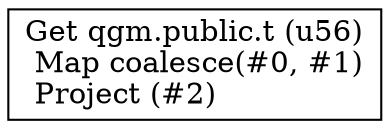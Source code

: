 digraph G {
    node0 [shape = record, label=" Get qgm.public.t (u56)\l Map coalesce(#0, #1)\l Project (#2)\l"]
}
